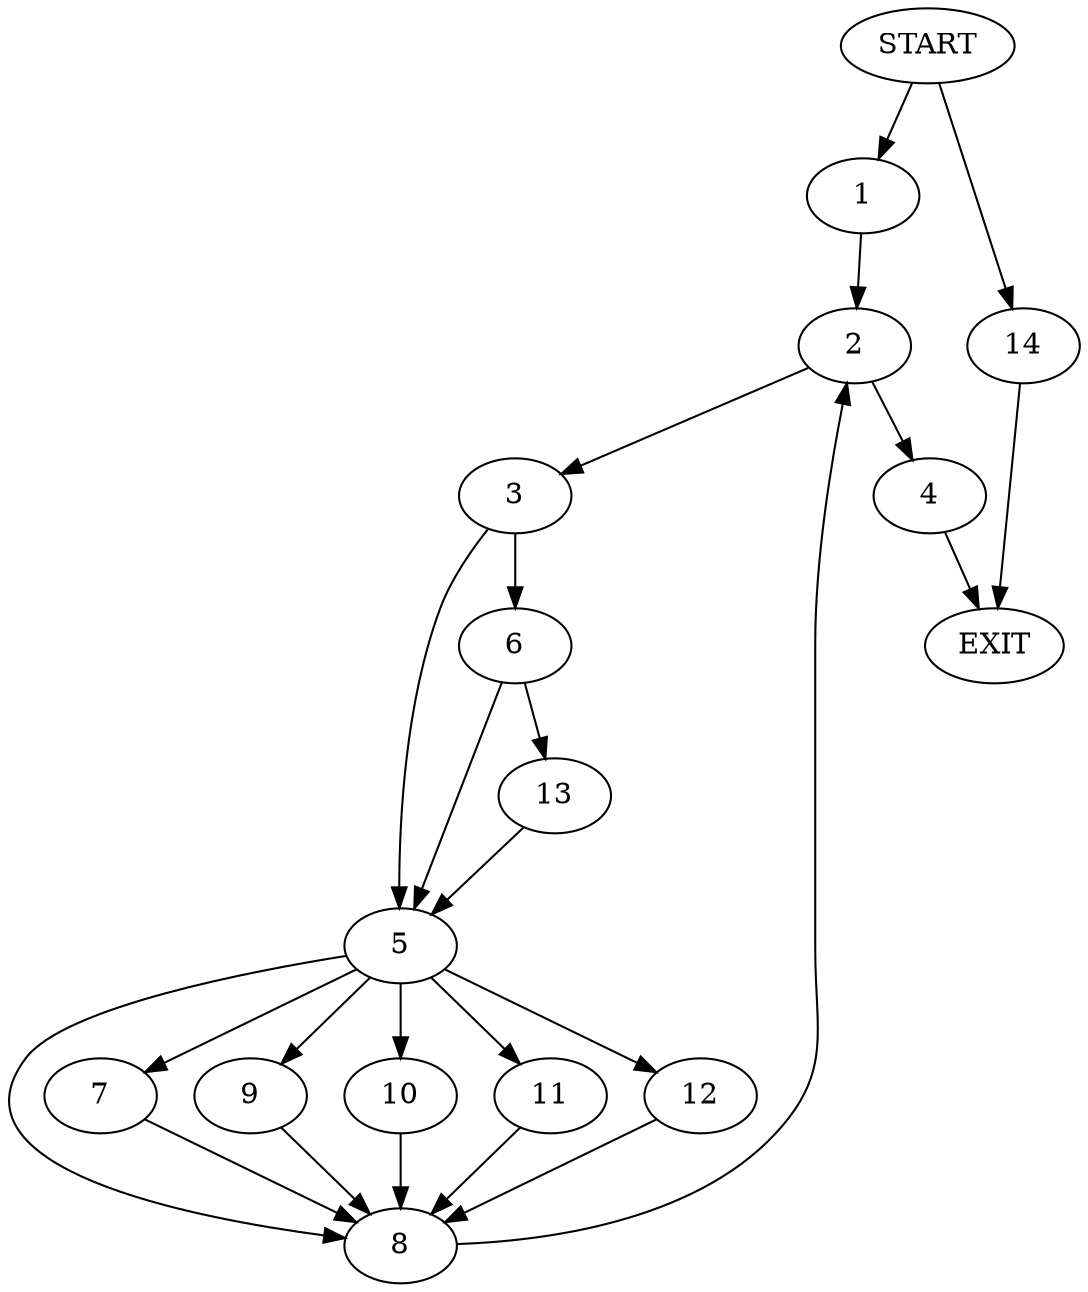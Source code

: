digraph {
0 [label="START"]
15 [label="EXIT"]
0 -> 1
1 -> 2
2 -> 3
2 -> 4
3 -> 5
3 -> 6
4 -> 15
5 -> 7
5 -> 8
5 -> 9
5 -> 10
5 -> 11
5 -> 12
6 -> 5
6 -> 13
13 -> 5
8 -> 2
10 -> 8
12 -> 8
9 -> 8
7 -> 8
11 -> 8
0 -> 14
14 -> 15
}

